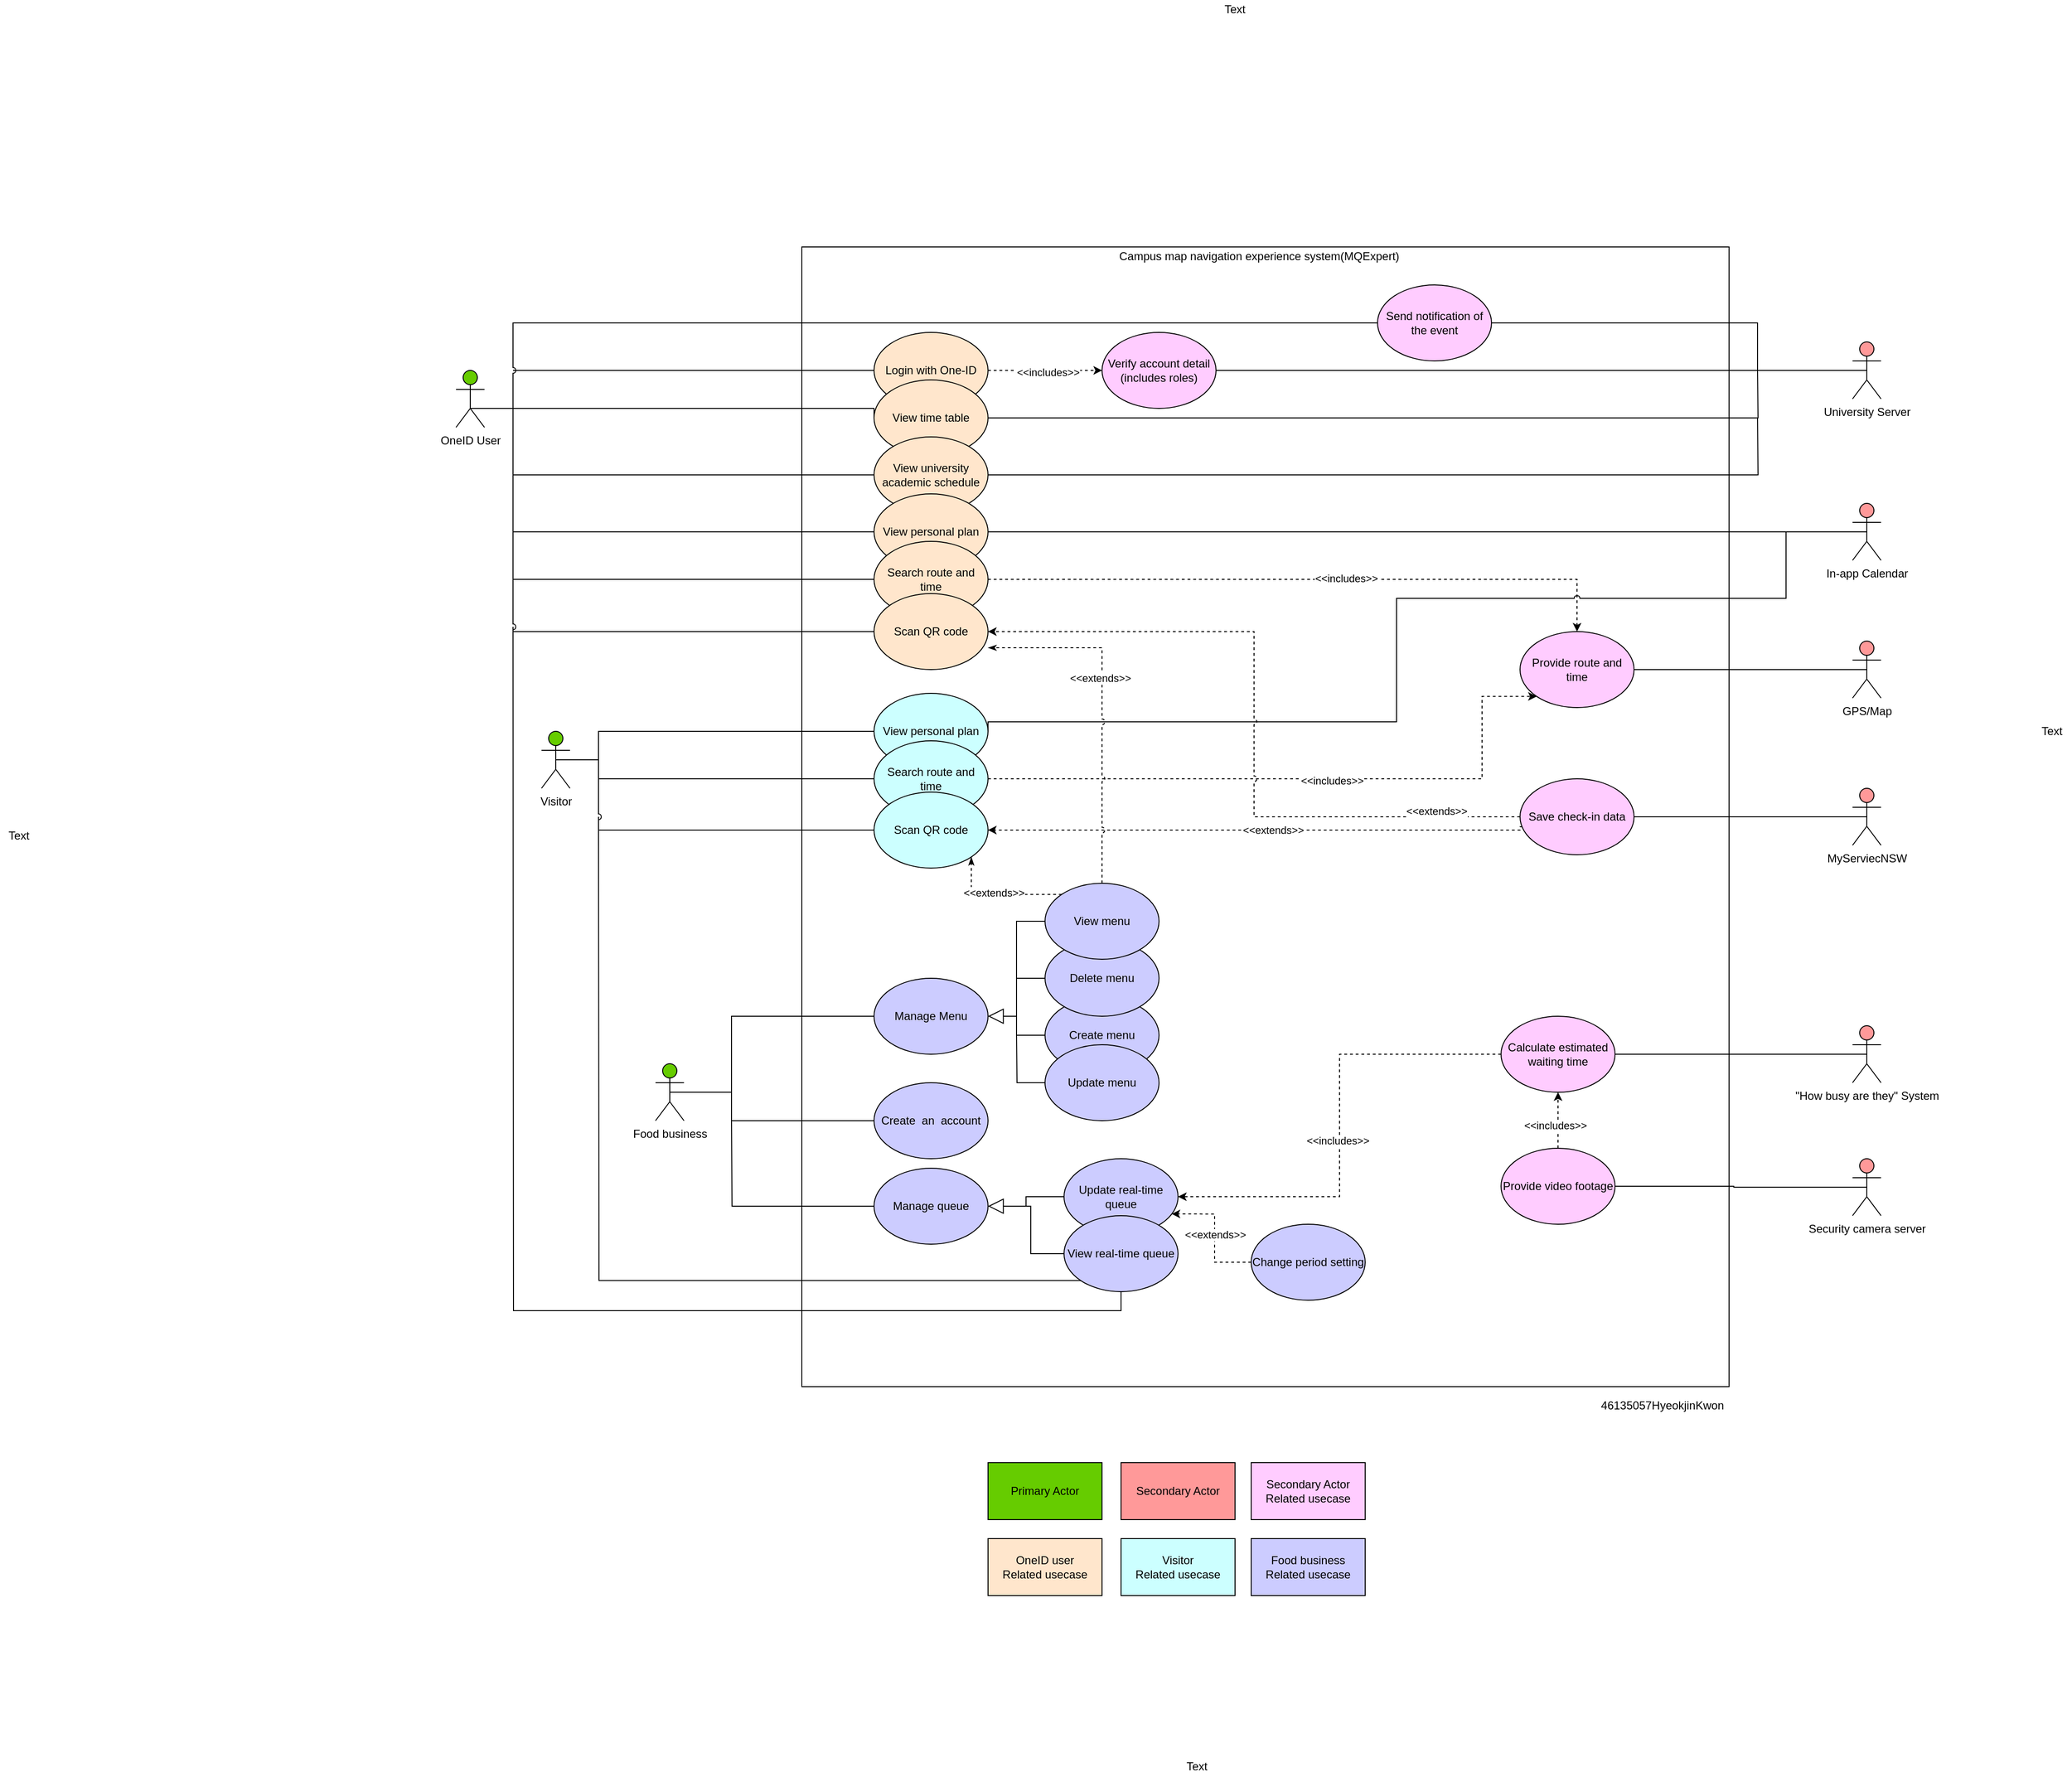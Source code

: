 <mxfile version="15.0.6"><diagram id="WQ2a1j77l08VUbZdlH-B" name="Page-1"><mxGraphModel dx="1415" dy="1641" grid="1" gridSize="10" guides="1" tooltips="1" connect="1" arrows="1" fold="1" page="1" pageScale="1" pageWidth="827" pageHeight="1169" math="0" shadow="0"><root><mxCell id="0"/><mxCell id="1" parent="0"/><mxCell id="nZtJ7hmRYfF_hrp7cozd-1" value="" style="rounded=0;whiteSpace=wrap;html=1;fillColor=none;" vertex="1" parent="1"><mxGeometry x="354" y="140" width="976" height="1200" as="geometry"/></mxCell><mxCell id="nZtJ7hmRYfF_hrp7cozd-2" value="Campus map navigation experience system(MQExpert)" style="text;html=1;align=center;verticalAlign=middle;resizable=0;points=[];autosize=1;strokeColor=none;fillColor=none;" vertex="1" parent="1"><mxGeometry x="680" y="140" width="310" height="20" as="geometry"/></mxCell><mxCell id="nZtJ7hmRYfF_hrp7cozd-62" style="edgeStyle=orthogonalEdgeStyle;rounded=0;jumpStyle=arc;orthogonalLoop=1;jettySize=auto;html=1;exitX=0.5;exitY=0.5;exitDx=0;exitDy=0;exitPerimeter=0;startArrow=none;startFill=0;endArrow=none;endFill=0;" edge="1" parent="1" source="nZtJ7hmRYfF_hrp7cozd-3"><mxGeometry relative="1" as="geometry"><mxPoint x="260" y="310" as="targetPoint"/><Array as="points"><mxPoint x="260" y="310"/></Array></mxGeometry></mxCell><mxCell id="nZtJ7hmRYfF_hrp7cozd-3" value="OneID User" style="shape=umlActor;verticalLabelPosition=bottom;verticalAlign=top;html=1;outlineConnect=0;fillColor=#66CC00;" vertex="1" parent="1"><mxGeometry x="-10" y="270" width="30" height="60" as="geometry"/></mxCell><mxCell id="nZtJ7hmRYfF_hrp7cozd-5" value="Visitor" style="shape=umlActor;verticalLabelPosition=bottom;verticalAlign=top;html=1;outlineConnect=0;fillColor=#66CC00;" vertex="1" parent="1"><mxGeometry x="80" y="650" width="30" height="60" as="geometry"/></mxCell><mxCell id="nZtJ7hmRYfF_hrp7cozd-10" value="University Server" style="shape=umlActor;verticalLabelPosition=bottom;verticalAlign=top;html=1;outlineConnect=0;fillColor=#FF9999;" vertex="1" parent="1"><mxGeometry x="1460" y="240" width="30" height="60" as="geometry"/></mxCell><mxCell id="nZtJ7hmRYfF_hrp7cozd-38" style="edgeStyle=orthogonalEdgeStyle;rounded=0;orthogonalLoop=1;jettySize=auto;html=1;exitX=1;exitY=0.5;exitDx=0;exitDy=0;entryX=0;entryY=0.5;entryDx=0;entryDy=0;endArrow=classic;endFill=1;dashed=1;" edge="1" parent="1" source="nZtJ7hmRYfF_hrp7cozd-11" target="nZtJ7hmRYfF_hrp7cozd-16"><mxGeometry relative="1" as="geometry"/></mxCell><mxCell id="nZtJ7hmRYfF_hrp7cozd-39" value="&amp;lt;&amp;lt;includes&amp;gt;&amp;gt;" style="edgeLabel;html=1;align=center;verticalAlign=middle;resizable=0;points=[];" vertex="1" connectable="0" parent="nZtJ7hmRYfF_hrp7cozd-38"><mxGeometry x="0.038" y="-2" relative="1" as="geometry"><mxPoint as="offset"/></mxGeometry></mxCell><mxCell id="nZtJ7hmRYfF_hrp7cozd-67" style="edgeStyle=orthogonalEdgeStyle;rounded=0;jumpStyle=arc;orthogonalLoop=1;jettySize=auto;html=1;exitX=0;exitY=0.5;exitDx=0;exitDy=0;startArrow=none;startFill=0;endArrow=none;endFill=0;" edge="1" parent="1" source="nZtJ7hmRYfF_hrp7cozd-11"><mxGeometry relative="1" as="geometry"><mxPoint x="50" y="270" as="targetPoint"/></mxGeometry></mxCell><mxCell id="nZtJ7hmRYfF_hrp7cozd-11" value="Login with One-ID" style="ellipse;whiteSpace=wrap;html=1;fillColor=#FFE6CC;" vertex="1" parent="1"><mxGeometry x="430" y="230" width="120" height="80" as="geometry"/></mxCell><mxCell id="nZtJ7hmRYfF_hrp7cozd-12" value="GPS/Map" style="shape=umlActor;verticalLabelPosition=bottom;verticalAlign=top;html=1;outlineConnect=0;fillColor=#FF9999;" vertex="1" parent="1"><mxGeometry x="1460" y="555" width="30" height="60" as="geometry"/></mxCell><mxCell id="nZtJ7hmRYfF_hrp7cozd-126" style="edgeStyle=orthogonalEdgeStyle;rounded=0;jumpStyle=arc;orthogonalLoop=1;jettySize=auto;html=1;exitX=0;exitY=0.5;exitDx=0;exitDy=0;startArrow=none;startFill=0;endArrow=none;endFill=0;endSize=14;strokeWidth=1;" edge="1" parent="1" source="nZtJ7hmRYfF_hrp7cozd-14"><mxGeometry relative="1" as="geometry"><mxPoint x="280" y="1030" as="targetPoint"/><Array as="points"><mxPoint x="280" y="1060"/></Array></mxGeometry></mxCell><mxCell id="nZtJ7hmRYfF_hrp7cozd-14" value="Create &amp;nbsp;an &amp;nbsp;account" style="ellipse;whiteSpace=wrap;html=1;fillColor=#CCCCFF;" vertex="1" parent="1"><mxGeometry x="430" y="1020" width="120" height="80" as="geometry"/></mxCell><mxCell id="nZtJ7hmRYfF_hrp7cozd-55" style="edgeStyle=orthogonalEdgeStyle;rounded=0;jumpStyle=arc;orthogonalLoop=1;jettySize=auto;html=1;startArrow=none;startFill=0;endArrow=none;endFill=0;exitX=0.5;exitY=0.5;exitDx=0;exitDy=0;exitPerimeter=0;" edge="1" parent="1" source="nZtJ7hmRYfF_hrp7cozd-15" target="nZtJ7hmRYfF_hrp7cozd-54"><mxGeometry relative="1" as="geometry"><mxPoint x="1470" y="430" as="sourcePoint"/><Array as="points"><mxPoint x="1430" y="440"/><mxPoint x="1430" y="440"/></Array></mxGeometry></mxCell><mxCell id="nZtJ7hmRYfF_hrp7cozd-15" value="In-app Calendar" style="shape=umlActor;verticalLabelPosition=bottom;verticalAlign=top;html=1;outlineConnect=0;fillColor=#FF9999;" vertex="1" parent="1"><mxGeometry x="1460" y="410" width="30" height="60" as="geometry"/></mxCell><mxCell id="nZtJ7hmRYfF_hrp7cozd-40" style="edgeStyle=orthogonalEdgeStyle;rounded=0;orthogonalLoop=1;jettySize=auto;html=1;exitX=1;exitY=0.5;exitDx=0;exitDy=0;endArrow=none;endFill=0;entryX=0.5;entryY=0.5;entryDx=0;entryDy=0;entryPerimeter=0;startArrow=none;startFill=0;jumpStyle=none;" edge="1" parent="1" source="nZtJ7hmRYfF_hrp7cozd-16" target="nZtJ7hmRYfF_hrp7cozd-10"><mxGeometry relative="1" as="geometry"><mxPoint x="1420" y="300" as="targetPoint"/><Array as="points"><mxPoint x="1430" y="270"/><mxPoint x="1430" y="270"/></Array></mxGeometry></mxCell><mxCell id="nZtJ7hmRYfF_hrp7cozd-16" value="Verify account detail (includes roles)" style="ellipse;whiteSpace=wrap;html=1;fillColor=#FFCCFF;" vertex="1" parent="1"><mxGeometry x="670" y="230" width="120" height="80" as="geometry"/></mxCell><mxCell id="nZtJ7hmRYfF_hrp7cozd-20" value="Security camera server&lt;br&gt;" style="shape=umlActor;verticalLabelPosition=bottom;verticalAlign=top;html=1;outlineConnect=0;fillColor=#FF9999;" vertex="1" parent="1"><mxGeometry x="1460" y="1100" width="30" height="60" as="geometry"/></mxCell><mxCell id="nZtJ7hmRYfF_hrp7cozd-21" value="&quot;How busy are they&quot; System" style="shape=umlActor;verticalLabelPosition=bottom;verticalAlign=top;html=1;outlineConnect=0;fillColor=#FF9999;" vertex="1" parent="1"><mxGeometry x="1460" y="960" width="30" height="60" as="geometry"/></mxCell><mxCell id="nZtJ7hmRYfF_hrp7cozd-43" style="edgeStyle=orthogonalEdgeStyle;rounded=0;orthogonalLoop=1;jettySize=auto;html=1;exitX=1;exitY=0.5;exitDx=0;exitDy=0;endArrow=none;endFill=0;jumpStyle=arc;" edge="1" parent="1" source="nZtJ7hmRYfF_hrp7cozd-22"><mxGeometry relative="1" as="geometry"><mxPoint x="1370" y="270" as="targetPoint"/><Array as="points"><mxPoint x="1360" y="220"/><mxPoint x="1360" y="270"/></Array></mxGeometry></mxCell><mxCell id="nZtJ7hmRYfF_hrp7cozd-61" style="edgeStyle=orthogonalEdgeStyle;rounded=0;jumpStyle=arc;orthogonalLoop=1;jettySize=auto;html=1;exitX=0;exitY=0.5;exitDx=0;exitDy=0;startArrow=none;startFill=0;endArrow=none;endFill=0;" edge="1" parent="1" source="nZtJ7hmRYfF_hrp7cozd-22"><mxGeometry relative="1" as="geometry"><mxPoint x="260" y="310" as="targetPoint"/><Array as="points"><mxPoint x="50" y="220"/><mxPoint x="50" y="310"/></Array></mxGeometry></mxCell><mxCell id="nZtJ7hmRYfF_hrp7cozd-22" value="Send notification of the event" style="ellipse;whiteSpace=wrap;html=1;fillColor=#FFCCFF;" vertex="1" parent="1"><mxGeometry x="960" y="180" width="120" height="80" as="geometry"/></mxCell><mxCell id="nZtJ7hmRYfF_hrp7cozd-26" style="edgeStyle=orthogonalEdgeStyle;rounded=0;orthogonalLoop=1;jettySize=auto;html=1;exitX=1;exitY=0.5;exitDx=0;exitDy=0;endArrow=none;endFill=0;entryX=0.5;entryY=0.5;entryDx=0;entryDy=0;entryPerimeter=0;" edge="1" parent="1" source="nZtJ7hmRYfF_hrp7cozd-25" target="nZtJ7hmRYfF_hrp7cozd-20"><mxGeometry relative="1" as="geometry"/></mxCell><mxCell id="nZtJ7hmRYfF_hrp7cozd-28" style="edgeStyle=orthogonalEdgeStyle;rounded=0;orthogonalLoop=1;jettySize=auto;html=1;exitX=0.5;exitY=0;exitDx=0;exitDy=0;entryX=0.5;entryY=1;entryDx=0;entryDy=0;endArrow=classic;endFill=1;dashed=1;" edge="1" parent="1" source="nZtJ7hmRYfF_hrp7cozd-25" target="nZtJ7hmRYfF_hrp7cozd-27"><mxGeometry relative="1" as="geometry"/></mxCell><mxCell id="nZtJ7hmRYfF_hrp7cozd-29" value="&amp;lt;&amp;lt;includes&amp;gt;&amp;gt;" style="edgeLabel;html=1;align=center;verticalAlign=middle;resizable=0;points=[];" vertex="1" connectable="0" parent="nZtJ7hmRYfF_hrp7cozd-28"><mxGeometry x="-0.181" y="3" relative="1" as="geometry"><mxPoint as="offset"/></mxGeometry></mxCell><mxCell id="nZtJ7hmRYfF_hrp7cozd-25" value="Provide video footage" style="ellipse;whiteSpace=wrap;html=1;fillColor=#FFCCFF;" vertex="1" parent="1"><mxGeometry x="1090" y="1089" width="120" height="80" as="geometry"/></mxCell><mxCell id="nZtJ7hmRYfF_hrp7cozd-30" style="edgeStyle=orthogonalEdgeStyle;rounded=0;orthogonalLoop=1;jettySize=auto;html=1;exitX=1;exitY=0.5;exitDx=0;exitDy=0;endArrow=none;endFill=0;entryX=0.5;entryY=0.5;entryDx=0;entryDy=0;entryPerimeter=0;" edge="1" parent="1" source="nZtJ7hmRYfF_hrp7cozd-27" target="nZtJ7hmRYfF_hrp7cozd-21"><mxGeometry relative="1" as="geometry"><Array as="points"><mxPoint x="1220" y="990"/></Array></mxGeometry></mxCell><mxCell id="nZtJ7hmRYfF_hrp7cozd-47" style="edgeStyle=orthogonalEdgeStyle;rounded=0;orthogonalLoop=1;jettySize=auto;html=1;exitX=0;exitY=0.5;exitDx=0;exitDy=0;entryX=1;entryY=0.5;entryDx=0;entryDy=0;endArrow=classic;endFill=1;dashed=1;" edge="1" parent="1" source="nZtJ7hmRYfF_hrp7cozd-27" target="nZtJ7hmRYfF_hrp7cozd-46"><mxGeometry relative="1" as="geometry"/></mxCell><mxCell id="nZtJ7hmRYfF_hrp7cozd-48" value="&amp;lt;&amp;lt;includes&amp;gt;&amp;gt;" style="edgeLabel;html=1;align=center;verticalAlign=middle;resizable=0;points=[];" vertex="1" connectable="0" parent="nZtJ7hmRYfF_hrp7cozd-47"><mxGeometry x="0.065" y="-2" relative="1" as="geometry"><mxPoint as="offset"/></mxGeometry></mxCell><mxCell id="nZtJ7hmRYfF_hrp7cozd-27" value="Calculate estimated waiting time" style="ellipse;whiteSpace=wrap;html=1;fillColor=#FFCCFF;" vertex="1" parent="1"><mxGeometry x="1090" y="950" width="120" height="80" as="geometry"/></mxCell><mxCell id="nZtJ7hmRYfF_hrp7cozd-31" value="Food business" style="shape=umlActor;verticalLabelPosition=bottom;verticalAlign=top;html=1;outlineConnect=0;fillColor=#66CC00;" vertex="1" parent="1"><mxGeometry x="200" y="1000" width="30" height="60" as="geometry"/></mxCell><mxCell id="nZtJ7hmRYfF_hrp7cozd-125" style="edgeStyle=orthogonalEdgeStyle;rounded=0;jumpStyle=arc;orthogonalLoop=1;jettySize=auto;html=1;exitX=0;exitY=0.5;exitDx=0;exitDy=0;entryX=0.5;entryY=0.5;entryDx=0;entryDy=0;entryPerimeter=0;startArrow=none;startFill=0;endArrow=none;endFill=0;endSize=14;strokeWidth=1;" edge="1" parent="1" source="nZtJ7hmRYfF_hrp7cozd-32" target="nZtJ7hmRYfF_hrp7cozd-31"><mxGeometry relative="1" as="geometry"><Array as="points"><mxPoint x="280" y="950"/><mxPoint x="280" y="1030"/></Array></mxGeometry></mxCell><mxCell id="nZtJ7hmRYfF_hrp7cozd-32" value="Manage Menu" style="ellipse;whiteSpace=wrap;html=1;fillColor=#CCCCFF;" vertex="1" parent="1"><mxGeometry x="430" y="910" width="120" height="80" as="geometry"/></mxCell><mxCell id="nZtJ7hmRYfF_hrp7cozd-66" style="edgeStyle=orthogonalEdgeStyle;rounded=0;jumpStyle=arc;orthogonalLoop=1;jettySize=auto;html=1;exitX=1;exitY=0.5;exitDx=0;exitDy=0;entryX=0.5;entryY=0.5;entryDx=0;entryDy=0;entryPerimeter=0;startArrow=none;startFill=0;endArrow=none;endFill=0;" edge="1" parent="1" source="nZtJ7hmRYfF_hrp7cozd-36" target="nZtJ7hmRYfF_hrp7cozd-12"><mxGeometry relative="1" as="geometry"/></mxCell><mxCell id="nZtJ7hmRYfF_hrp7cozd-36" value="Provide route and time" style="ellipse;whiteSpace=wrap;html=1;fillColor=#FFCCFF;" vertex="1" parent="1"><mxGeometry x="1110" y="545" width="120" height="80" as="geometry"/></mxCell><mxCell id="nZtJ7hmRYfF_hrp7cozd-113" style="edgeStyle=orthogonalEdgeStyle;rounded=0;jumpStyle=arc;orthogonalLoop=1;jettySize=auto;html=1;exitX=0;exitY=0.5;exitDx=0;exitDy=0;startArrow=none;startFill=0;endArrow=none;endFill=0;" edge="1" parent="1" source="nZtJ7hmRYfF_hrp7cozd-46"><mxGeometry relative="1" as="geometry"><mxPoint x="590" y="1150" as="targetPoint"/><Array as="points"><mxPoint x="590" y="1140"/></Array></mxGeometry></mxCell><mxCell id="nZtJ7hmRYfF_hrp7cozd-46" value="Update real-time queue" style="ellipse;whiteSpace=wrap;html=1;fillColor=#CCCCFF;" vertex="1" parent="1"><mxGeometry x="630" y="1100" width="120" height="80" as="geometry"/></mxCell><mxCell id="nZtJ7hmRYfF_hrp7cozd-68" style="edgeStyle=orthogonalEdgeStyle;rounded=0;jumpStyle=arc;orthogonalLoop=1;jettySize=auto;html=1;exitX=0;exitY=0.5;exitDx=0;exitDy=0;startArrow=none;startFill=0;endArrow=none;endFill=0;" edge="1" parent="1" source="nZtJ7hmRYfF_hrp7cozd-50"><mxGeometry relative="1" as="geometry"><mxPoint x="260.0" y="310" as="targetPoint"/><Array as="points"><mxPoint x="430" y="310"/></Array></mxGeometry></mxCell><mxCell id="nZtJ7hmRYfF_hrp7cozd-69" style="edgeStyle=orthogonalEdgeStyle;rounded=0;jumpStyle=arc;orthogonalLoop=1;jettySize=auto;html=1;exitX=1;exitY=0.5;exitDx=0;exitDy=0;startArrow=none;startFill=0;endArrow=none;endFill=0;" edge="1" parent="1" source="nZtJ7hmRYfF_hrp7cozd-50"><mxGeometry relative="1" as="geometry"><mxPoint x="1360" y="270" as="targetPoint"/></mxGeometry></mxCell><mxCell id="nZtJ7hmRYfF_hrp7cozd-50" value="View time table" style="ellipse;whiteSpace=wrap;html=1;fillColor=#FFE6CC;" vertex="1" parent="1"><mxGeometry x="430" y="280" width="120" height="80" as="geometry"/></mxCell><mxCell id="nZtJ7hmRYfF_hrp7cozd-70" style="edgeStyle=orthogonalEdgeStyle;rounded=0;jumpStyle=arc;orthogonalLoop=1;jettySize=auto;html=1;exitX=1;exitY=0.5;exitDx=0;exitDy=0;startArrow=none;startFill=0;endArrow=none;endFill=0;" edge="1" parent="1" source="nZtJ7hmRYfF_hrp7cozd-51"><mxGeometry relative="1" as="geometry"><mxPoint x="1360" y="320" as="targetPoint"/></mxGeometry></mxCell><mxCell id="nZtJ7hmRYfF_hrp7cozd-75" style="edgeStyle=orthogonalEdgeStyle;rounded=0;jumpStyle=arc;orthogonalLoop=1;jettySize=auto;html=1;exitX=0;exitY=0.5;exitDx=0;exitDy=0;startArrow=none;startFill=0;endArrow=none;endFill=0;" edge="1" parent="1" source="nZtJ7hmRYfF_hrp7cozd-51"><mxGeometry relative="1" as="geometry"><mxPoint x="260.0" y="310" as="targetPoint"/><Array as="points"><mxPoint x="50" y="380"/><mxPoint x="50" y="310"/></Array></mxGeometry></mxCell><mxCell id="nZtJ7hmRYfF_hrp7cozd-51" value="View university academic schedule" style="ellipse;whiteSpace=wrap;html=1;fillColor=#FFE6CC;" vertex="1" parent="1"><mxGeometry x="430" y="340" width="120" height="80" as="geometry"/></mxCell><mxCell id="nZtJ7hmRYfF_hrp7cozd-76" style="edgeStyle=orthogonalEdgeStyle;rounded=0;jumpStyle=arc;orthogonalLoop=1;jettySize=auto;html=1;exitX=0;exitY=0.5;exitDx=0;exitDy=0;startArrow=none;startFill=0;endArrow=none;endFill=0;" edge="1" parent="1" source="nZtJ7hmRYfF_hrp7cozd-54"><mxGeometry relative="1" as="geometry"><mxPoint x="260.0" y="380" as="targetPoint"/><Array as="points"><mxPoint x="50" y="440"/><mxPoint x="50" y="380"/></Array></mxGeometry></mxCell><mxCell id="nZtJ7hmRYfF_hrp7cozd-54" value="View personal plan" style="ellipse;whiteSpace=wrap;html=1;fillColor=#FFE6CC;" vertex="1" parent="1"><mxGeometry x="430" y="400" width="120" height="80" as="geometry"/></mxCell><mxCell id="nZtJ7hmRYfF_hrp7cozd-73" style="edgeStyle=orthogonalEdgeStyle;rounded=0;jumpStyle=arc;orthogonalLoop=1;jettySize=auto;html=1;exitX=1;exitY=0.5;exitDx=0;exitDy=0;startArrow=none;startFill=0;endArrow=classic;endFill=1;dashed=1;" edge="1" parent="1" source="nZtJ7hmRYfF_hrp7cozd-72" target="nZtJ7hmRYfF_hrp7cozd-36"><mxGeometry relative="1" as="geometry"/></mxCell><mxCell id="nZtJ7hmRYfF_hrp7cozd-74" value="&amp;lt;&amp;lt;includes&amp;gt;&amp;gt;" style="edgeLabel;html=1;align=center;verticalAlign=middle;resizable=0;points=[];" vertex="1" connectable="0" parent="nZtJ7hmRYfF_hrp7cozd-73"><mxGeometry x="0.115" y="1" relative="1" as="geometry"><mxPoint as="offset"/></mxGeometry></mxCell><mxCell id="nZtJ7hmRYfF_hrp7cozd-77" style="edgeStyle=orthogonalEdgeStyle;rounded=0;jumpStyle=arc;orthogonalLoop=1;jettySize=auto;html=1;exitX=0;exitY=0.5;exitDx=0;exitDy=0;startArrow=none;startFill=0;endArrow=none;endFill=0;" edge="1" parent="1" source="nZtJ7hmRYfF_hrp7cozd-72"><mxGeometry relative="1" as="geometry"><mxPoint x="260.0" y="440" as="targetPoint"/><Array as="points"><mxPoint x="50" y="490"/><mxPoint x="50" y="440"/></Array></mxGeometry></mxCell><mxCell id="nZtJ7hmRYfF_hrp7cozd-72" value="Search route and time" style="ellipse;whiteSpace=wrap;html=1;fillColor=#FFE6CC;" vertex="1" parent="1"><mxGeometry x="430" y="450" width="120" height="80" as="geometry"/></mxCell><mxCell id="nZtJ7hmRYfF_hrp7cozd-82" style="edgeStyle=orthogonalEdgeStyle;rounded=0;jumpStyle=arc;orthogonalLoop=1;jettySize=auto;html=1;exitX=1;exitY=0.5;exitDx=0;exitDy=0;startArrow=none;startFill=0;endArrow=none;endFill=0;" edge="1" parent="1" source="nZtJ7hmRYfF_hrp7cozd-78"><mxGeometry relative="1" as="geometry"><mxPoint x="1390" y="440" as="targetPoint"/><Array as="points"><mxPoint x="550" y="640"/><mxPoint x="980" y="640"/><mxPoint x="980" y="510"/><mxPoint x="1390" y="510"/></Array></mxGeometry></mxCell><mxCell id="nZtJ7hmRYfF_hrp7cozd-109" style="edgeStyle=orthogonalEdgeStyle;rounded=0;jumpStyle=arc;orthogonalLoop=1;jettySize=auto;html=1;exitX=0;exitY=0.5;exitDx=0;exitDy=0;entryX=0.5;entryY=0.5;entryDx=0;entryDy=0;entryPerimeter=0;startArrow=none;startFill=0;endArrow=none;endFill=0;" edge="1" parent="1" source="nZtJ7hmRYfF_hrp7cozd-78" target="nZtJ7hmRYfF_hrp7cozd-5"><mxGeometry relative="1" as="geometry"><Array as="points"><mxPoint x="140" y="650"/><mxPoint x="140" y="680"/></Array></mxGeometry></mxCell><mxCell id="nZtJ7hmRYfF_hrp7cozd-78" value="View personal plan" style="ellipse;whiteSpace=wrap;html=1;fillColor=#CCFFFF;" vertex="1" parent="1"><mxGeometry x="430" y="610" width="120" height="80" as="geometry"/></mxCell><mxCell id="nZtJ7hmRYfF_hrp7cozd-80" style="edgeStyle=orthogonalEdgeStyle;rounded=0;jumpStyle=arc;orthogonalLoop=1;jettySize=auto;html=1;exitX=1;exitY=0.5;exitDx=0;exitDy=0;entryX=0;entryY=1;entryDx=0;entryDy=0;startArrow=none;startFill=0;endArrow=classic;endFill=1;dashed=1;" edge="1" parent="1" source="nZtJ7hmRYfF_hrp7cozd-79" target="nZtJ7hmRYfF_hrp7cozd-36"><mxGeometry relative="1" as="geometry"><Array as="points"><mxPoint x="1070" y="700"/><mxPoint x="1070" y="613"/></Array></mxGeometry></mxCell><mxCell id="nZtJ7hmRYfF_hrp7cozd-81" value="&amp;lt;&amp;lt;includes&amp;gt;&amp;gt;" style="edgeLabel;html=1;align=center;verticalAlign=middle;resizable=0;points=[];" vertex="1" connectable="0" parent="nZtJ7hmRYfF_hrp7cozd-80"><mxGeometry x="0.09" y="-2" relative="1" as="geometry"><mxPoint as="offset"/></mxGeometry></mxCell><mxCell id="nZtJ7hmRYfF_hrp7cozd-110" style="edgeStyle=orthogonalEdgeStyle;rounded=0;jumpStyle=arc;orthogonalLoop=1;jettySize=auto;html=1;exitX=0;exitY=0.5;exitDx=0;exitDy=0;startArrow=none;startFill=0;endArrow=none;endFill=0;" edge="1" parent="1" source="nZtJ7hmRYfF_hrp7cozd-79"><mxGeometry relative="1" as="geometry"><mxPoint x="140" y="680" as="targetPoint"/><Array as="points"><mxPoint x="140" y="700"/></Array></mxGeometry></mxCell><mxCell id="nZtJ7hmRYfF_hrp7cozd-79" value="Search route and time" style="ellipse;whiteSpace=wrap;html=1;fillColor=#CCFFFF;" vertex="1" parent="1"><mxGeometry x="430" y="660" width="120" height="80" as="geometry"/></mxCell><mxCell id="nZtJ7hmRYfF_hrp7cozd-112" style="edgeStyle=orthogonalEdgeStyle;rounded=0;jumpStyle=arc;orthogonalLoop=1;jettySize=auto;html=1;exitX=0;exitY=0.5;exitDx=0;exitDy=0;entryX=1;entryY=0.5;entryDx=0;entryDy=0;startArrow=none;startFill=0;endArrow=block;endFill=0;endSize=14;" edge="1" parent="1" source="nZtJ7hmRYfF_hrp7cozd-89" target="nZtJ7hmRYfF_hrp7cozd-94"><mxGeometry relative="1" as="geometry"/></mxCell><mxCell id="nZtJ7hmRYfF_hrp7cozd-137" style="edgeStyle=orthogonalEdgeStyle;rounded=0;jumpStyle=arc;orthogonalLoop=1;jettySize=auto;html=1;exitX=0;exitY=1;exitDx=0;exitDy=0;startArrow=none;startFill=0;endArrow=none;endFill=0;endSize=6;strokeWidth=1;" edge="1" parent="1" source="nZtJ7hmRYfF_hrp7cozd-89"><mxGeometry relative="1" as="geometry"><mxPoint x="140" y="740" as="targetPoint"/></mxGeometry></mxCell><mxCell id="nZtJ7hmRYfF_hrp7cozd-138" style="edgeStyle=orthogonalEdgeStyle;rounded=0;jumpStyle=arc;orthogonalLoop=1;jettySize=auto;html=1;exitX=0.5;exitY=1;exitDx=0;exitDy=0;startArrow=none;startFill=0;endArrow=none;endFill=0;endSize=6;strokeWidth=1;" edge="1" parent="1" source="nZtJ7hmRYfF_hrp7cozd-89"><mxGeometry relative="1" as="geometry"><mxPoint x="50" y="540" as="targetPoint"/></mxGeometry></mxCell><mxCell id="nZtJ7hmRYfF_hrp7cozd-89" value="View real-time queue" style="ellipse;whiteSpace=wrap;html=1;fillColor=#CCCCFF;" vertex="1" parent="1"><mxGeometry x="630" y="1160" width="120" height="80" as="geometry"/></mxCell><mxCell id="nZtJ7hmRYfF_hrp7cozd-121" style="edgeStyle=orthogonalEdgeStyle;rounded=0;jumpStyle=arc;orthogonalLoop=1;jettySize=auto;html=1;exitX=0;exitY=0.5;exitDx=0;exitDy=0;startArrow=none;startFill=0;endArrow=none;endFill=0;endSize=14;strokeWidth=1;" edge="1" parent="1" source="nZtJ7hmRYfF_hrp7cozd-90"><mxGeometry relative="1" as="geometry"><mxPoint x="580" y="950" as="targetPoint"/></mxGeometry></mxCell><mxCell id="nZtJ7hmRYfF_hrp7cozd-90" value="Create menu" style="ellipse;whiteSpace=wrap;html=1;fillColor=#CCCCFF;" vertex="1" parent="1"><mxGeometry x="610" y="930" width="120" height="80" as="geometry"/></mxCell><mxCell id="nZtJ7hmRYfF_hrp7cozd-124" style="edgeStyle=orthogonalEdgeStyle;rounded=0;jumpStyle=arc;orthogonalLoop=1;jettySize=auto;html=1;exitX=0;exitY=0.5;exitDx=0;exitDy=0;startArrow=none;startFill=0;endArrow=none;endFill=0;endSize=14;strokeWidth=1;" edge="1" parent="1" source="nZtJ7hmRYfF_hrp7cozd-91"><mxGeometry relative="1" as="geometry"><mxPoint x="580" y="950" as="targetPoint"/><Array as="points"><mxPoint x="580" y="910"/></Array></mxGeometry></mxCell><mxCell id="nZtJ7hmRYfF_hrp7cozd-91" value="Delete menu" style="ellipse;whiteSpace=wrap;html=1;fillColor=#CCCCFF;" vertex="1" parent="1"><mxGeometry x="610" y="870" width="120" height="80" as="geometry"/></mxCell><mxCell id="nZtJ7hmRYfF_hrp7cozd-127" style="edgeStyle=orthogonalEdgeStyle;rounded=0;jumpStyle=arc;orthogonalLoop=1;jettySize=auto;html=1;exitX=0;exitY=0.5;exitDx=0;exitDy=0;startArrow=none;startFill=0;endArrow=none;endFill=0;endSize=14;strokeWidth=1;" edge="1" parent="1" source="nZtJ7hmRYfF_hrp7cozd-94"><mxGeometry relative="1" as="geometry"><mxPoint x="280" y="1060" as="targetPoint"/></mxGeometry></mxCell><mxCell id="nZtJ7hmRYfF_hrp7cozd-94" value="Manage queue" style="ellipse;whiteSpace=wrap;html=1;fillColor=#CCCCFF;" vertex="1" parent="1"><mxGeometry x="430" y="1110" width="120" height="80" as="geometry"/></mxCell><mxCell id="nZtJ7hmRYfF_hrp7cozd-133" style="edgeStyle=orthogonalEdgeStyle;rounded=0;jumpStyle=arc;orthogonalLoop=1;jettySize=auto;html=1;exitX=0;exitY=0.5;exitDx=0;exitDy=0;startArrow=none;startFill=0;endArrow=none;endFill=0;endSize=6;strokeWidth=1;" edge="1" parent="1" source="nZtJ7hmRYfF_hrp7cozd-96"><mxGeometry relative="1" as="geometry"><mxPoint x="260" y="490" as="targetPoint"/><Array as="points"><mxPoint x="50" y="545"/><mxPoint x="50" y="490"/></Array></mxGeometry></mxCell><mxCell id="nZtJ7hmRYfF_hrp7cozd-96" value="Scan QR code" style="ellipse;whiteSpace=wrap;html=1;fillColor=#FFE6CC;" vertex="1" parent="1"><mxGeometry x="430" y="505" width="120" height="80" as="geometry"/></mxCell><mxCell id="nZtJ7hmRYfF_hrp7cozd-111" style="edgeStyle=orthogonalEdgeStyle;rounded=0;jumpStyle=arc;orthogonalLoop=1;jettySize=auto;html=1;exitX=0;exitY=0.5;exitDx=0;exitDy=0;startArrow=none;startFill=0;endArrow=none;endFill=0;" edge="1" parent="1" source="nZtJ7hmRYfF_hrp7cozd-97"><mxGeometry relative="1" as="geometry"><mxPoint x="140" y="700" as="targetPoint"/><Array as="points"><mxPoint x="140" y="754"/><mxPoint x="140" y="700"/></Array></mxGeometry></mxCell><mxCell id="nZtJ7hmRYfF_hrp7cozd-97" value="Scan QR code" style="ellipse;whiteSpace=wrap;html=1;fillColor=#CCFFFF;" vertex="1" parent="1"><mxGeometry x="430" y="714" width="120" height="80" as="geometry"/></mxCell><mxCell id="nZtJ7hmRYfF_hrp7cozd-105" style="edgeStyle=orthogonalEdgeStyle;rounded=0;jumpStyle=arc;orthogonalLoop=1;jettySize=auto;html=1;exitX=0.024;exitY=0.631;exitDx=0;exitDy=0;entryX=1;entryY=0.5;entryDx=0;entryDy=0;startArrow=none;startFill=0;endArrow=classic;endFill=1;dashed=1;exitPerimeter=0;" edge="1" parent="1" source="nZtJ7hmRYfF_hrp7cozd-101" target="nZtJ7hmRYfF_hrp7cozd-97"><mxGeometry relative="1" as="geometry"><Array as="points"><mxPoint x="1110" y="751"/><mxPoint x="1110" y="754"/></Array></mxGeometry></mxCell><mxCell id="nZtJ7hmRYfF_hrp7cozd-106" value="&amp;lt;&amp;lt;extends&amp;gt;&amp;gt;" style="edgeLabel;html=1;align=center;verticalAlign=middle;resizable=0;points=[];" vertex="1" connectable="0" parent="nZtJ7hmRYfF_hrp7cozd-105"><mxGeometry x="-0.059" relative="1" as="geometry"><mxPoint as="offset"/></mxGeometry></mxCell><mxCell id="nZtJ7hmRYfF_hrp7cozd-107" style="edgeStyle=orthogonalEdgeStyle;rounded=0;jumpStyle=arc;orthogonalLoop=1;jettySize=auto;html=1;exitX=0;exitY=0.5;exitDx=0;exitDy=0;entryX=1;entryY=0.5;entryDx=0;entryDy=0;dashed=1;startArrow=none;startFill=0;endArrow=classic;endFill=1;" edge="1" parent="1" source="nZtJ7hmRYfF_hrp7cozd-101" target="nZtJ7hmRYfF_hrp7cozd-96"><mxGeometry relative="1" as="geometry"/></mxCell><mxCell id="nZtJ7hmRYfF_hrp7cozd-108" value="&amp;lt;&amp;lt;extends&amp;gt;&amp;gt;" style="edgeLabel;html=1;align=center;verticalAlign=middle;resizable=0;points=[];" vertex="1" connectable="0" parent="nZtJ7hmRYfF_hrp7cozd-107"><mxGeometry x="-0.767" y="-6" relative="1" as="geometry"><mxPoint as="offset"/></mxGeometry></mxCell><mxCell id="nZtJ7hmRYfF_hrp7cozd-101" value="Save check-in data" style="ellipse;whiteSpace=wrap;html=1;fillColor=#FFCCFF;" vertex="1" parent="1"><mxGeometry x="1110" y="700" width="120" height="80" as="geometry"/></mxCell><mxCell id="nZtJ7hmRYfF_hrp7cozd-103" style="edgeStyle=orthogonalEdgeStyle;rounded=0;jumpStyle=arc;orthogonalLoop=1;jettySize=auto;html=1;exitX=0.5;exitY=0.5;exitDx=0;exitDy=0;exitPerimeter=0;entryX=1;entryY=0.5;entryDx=0;entryDy=0;startArrow=none;startFill=0;endArrow=none;endFill=0;" edge="1" parent="1" source="nZtJ7hmRYfF_hrp7cozd-102" target="nZtJ7hmRYfF_hrp7cozd-101"><mxGeometry relative="1" as="geometry"/></mxCell><mxCell id="nZtJ7hmRYfF_hrp7cozd-102" value="MyServiecNSW" style="shape=umlActor;verticalLabelPosition=bottom;verticalAlign=top;html=1;outlineConnect=0;fillColor=#FF9999;" vertex="1" parent="1"><mxGeometry x="1460" y="710" width="30" height="60" as="geometry"/></mxCell><mxCell id="nZtJ7hmRYfF_hrp7cozd-123" style="edgeStyle=orthogonalEdgeStyle;rounded=0;jumpStyle=arc;orthogonalLoop=1;jettySize=auto;html=1;exitX=0;exitY=0.5;exitDx=0;exitDy=0;startArrow=none;startFill=0;endArrow=none;endFill=0;endSize=14;strokeWidth=1;" edge="1" parent="1" source="nZtJ7hmRYfF_hrp7cozd-114"><mxGeometry relative="1" as="geometry"><mxPoint x="580" y="970" as="targetPoint"/></mxGeometry></mxCell><mxCell id="nZtJ7hmRYfF_hrp7cozd-114" value="Update menu" style="ellipse;whiteSpace=wrap;html=1;fillColor=#CCCCFF;" vertex="1" parent="1"><mxGeometry x="610" y="980" width="120" height="80" as="geometry"/></mxCell><mxCell id="nZtJ7hmRYfF_hrp7cozd-118" style="edgeStyle=orthogonalEdgeStyle;rounded=0;jumpStyle=arc;orthogonalLoop=1;jettySize=auto;html=1;exitX=0;exitY=0.5;exitDx=0;exitDy=0;entryX=1;entryY=0.5;entryDx=0;entryDy=0;startArrow=none;startFill=0;endArrow=block;endFill=0;endSize=14;strokeWidth=1;" edge="1" parent="1" source="nZtJ7hmRYfF_hrp7cozd-115" target="nZtJ7hmRYfF_hrp7cozd-32"><mxGeometry relative="1" as="geometry"><Array as="points"><mxPoint x="580" y="850"/><mxPoint x="580" y="950"/></Array></mxGeometry></mxCell><mxCell id="nZtJ7hmRYfF_hrp7cozd-128" style="edgeStyle=orthogonalEdgeStyle;rounded=0;jumpStyle=arc;orthogonalLoop=1;jettySize=auto;html=1;exitX=0;exitY=0;exitDx=0;exitDy=0;entryX=1;entryY=1;entryDx=0;entryDy=0;startArrow=none;startFill=0;endArrow=classicThin;endFill=1;endSize=6;strokeWidth=1;dashed=1;" edge="1" parent="1" source="nZtJ7hmRYfF_hrp7cozd-115" target="nZtJ7hmRYfF_hrp7cozd-97"><mxGeometry relative="1" as="geometry"/></mxCell><mxCell id="nZtJ7hmRYfF_hrp7cozd-129" value="&amp;lt;&amp;lt;extends&amp;gt;&amp;gt;" style="edgeLabel;html=1;align=center;verticalAlign=middle;resizable=0;points=[];" vertex="1" connectable="0" parent="nZtJ7hmRYfF_hrp7cozd-128"><mxGeometry x="0.063" y="-2" relative="1" as="geometry"><mxPoint as="offset"/></mxGeometry></mxCell><mxCell id="nZtJ7hmRYfF_hrp7cozd-130" style="edgeStyle=orthogonalEdgeStyle;rounded=0;jumpStyle=arc;orthogonalLoop=1;jettySize=auto;html=1;exitX=0.5;exitY=0;exitDx=0;exitDy=0;entryX=1;entryY=0.713;entryDx=0;entryDy=0;entryPerimeter=0;dashed=1;startArrow=none;startFill=0;endArrow=classicThin;endFill=1;endSize=6;strokeWidth=1;" edge="1" parent="1" source="nZtJ7hmRYfF_hrp7cozd-115" target="nZtJ7hmRYfF_hrp7cozd-96"><mxGeometry relative="1" as="geometry"/></mxCell><mxCell id="nZtJ7hmRYfF_hrp7cozd-131" value="&amp;lt;&amp;lt;extends&amp;gt;&amp;gt;" style="edgeLabel;html=1;align=center;verticalAlign=middle;resizable=0;points=[];" vertex="1" connectable="0" parent="nZtJ7hmRYfF_hrp7cozd-130"><mxGeometry x="0.174" y="2" relative="1" as="geometry"><mxPoint as="offset"/></mxGeometry></mxCell><mxCell id="nZtJ7hmRYfF_hrp7cozd-115" value="View menu" style="ellipse;whiteSpace=wrap;html=1;fillColor=#CCCCFF;" vertex="1" parent="1"><mxGeometry x="610" y="810" width="120" height="80" as="geometry"/></mxCell><mxCell id="nZtJ7hmRYfF_hrp7cozd-139" value="Text" style="text;html=1;strokeColor=none;fillColor=none;align=center;verticalAlign=middle;whiteSpace=wrap;rounded=0;" vertex="1" parent="1"><mxGeometry x="790" y="-120" width="40" height="20" as="geometry"/></mxCell><mxCell id="nZtJ7hmRYfF_hrp7cozd-140" value="Text" style="text;html=1;strokeColor=none;fillColor=none;align=center;verticalAlign=middle;whiteSpace=wrap;rounded=0;" vertex="1" parent="1"><mxGeometry x="-490" y="750" width="40" height="20" as="geometry"/></mxCell><mxCell id="nZtJ7hmRYfF_hrp7cozd-141" value="Text" style="text;html=1;strokeColor=none;fillColor=none;align=center;verticalAlign=middle;whiteSpace=wrap;rounded=0;" vertex="1" parent="1"><mxGeometry x="1650" y="640" width="40" height="20" as="geometry"/></mxCell><mxCell id="nZtJ7hmRYfF_hrp7cozd-142" value="46135057HyeokjinKwon&lt;br&gt;" style="text;html=1;strokeColor=none;fillColor=none;align=center;verticalAlign=middle;whiteSpace=wrap;rounded=0;" vertex="1" parent="1"><mxGeometry x="1210" y="1350" width="100" height="20" as="geometry"/></mxCell><mxCell id="nZtJ7hmRYfF_hrp7cozd-144" value="Primary Actor" style="rounded=0;whiteSpace=wrap;html=1;fillColor=#66cc00;" vertex="1" parent="1"><mxGeometry x="550" y="1420" width="120" height="60" as="geometry"/></mxCell><mxCell id="nZtJ7hmRYfF_hrp7cozd-145" value="Secondary Actor" style="rounded=0;whiteSpace=wrap;html=1;fillColor=#ff9999;" vertex="1" parent="1"><mxGeometry x="690" y="1420" width="120" height="60" as="geometry"/></mxCell><mxCell id="nZtJ7hmRYfF_hrp7cozd-146" value="Secondary Actor&lt;br&gt;Related usecase" style="rounded=0;whiteSpace=wrap;html=1;fillColor=#FFccff;" vertex="1" parent="1"><mxGeometry x="827" y="1420" width="120" height="60" as="geometry"/></mxCell><mxCell id="nZtJ7hmRYfF_hrp7cozd-147" value="Food business&lt;br&gt;Related usecase" style="rounded=0;whiteSpace=wrap;html=1;fillColor=#CCCCFF;" vertex="1" parent="1"><mxGeometry x="827" y="1500" width="120" height="60" as="geometry"/></mxCell><mxCell id="nZtJ7hmRYfF_hrp7cozd-148" value="OneID user &lt;br&gt;Related usecase" style="rounded=0;whiteSpace=wrap;html=1;fillColor=#FFE6CC;" vertex="1" parent="1"><mxGeometry x="550" y="1500" width="120" height="60" as="geometry"/></mxCell><mxCell id="nZtJ7hmRYfF_hrp7cozd-149" value="Visitor&lt;br&gt;Related usecase" style="rounded=0;whiteSpace=wrap;html=1;fillColor=#CCFFFF;" vertex="1" parent="1"><mxGeometry x="690" y="1500" width="120" height="60" as="geometry"/></mxCell><mxCell id="nZtJ7hmRYfF_hrp7cozd-150" value="Text" style="text;html=1;strokeColor=none;fillColor=none;align=center;verticalAlign=middle;whiteSpace=wrap;rounded=0;" vertex="1" parent="1"><mxGeometry x="750" y="1730" width="40" height="20" as="geometry"/></mxCell><mxCell id="nZtJ7hmRYfF_hrp7cozd-152" value="&amp;lt;&amp;lt;extends&amp;gt;&amp;gt;" style="edgeStyle=orthogonalEdgeStyle;rounded=0;jumpStyle=arc;orthogonalLoop=1;jettySize=auto;html=1;exitX=0;exitY=0.5;exitDx=0;exitDy=0;entryX=0.944;entryY=0.727;entryDx=0;entryDy=0;entryPerimeter=0;startArrow=none;startFill=0;endArrow=classic;endFill=1;endSize=6;strokeWidth=1;dashed=1;" edge="1" parent="1" source="nZtJ7hmRYfF_hrp7cozd-151" target="nZtJ7hmRYfF_hrp7cozd-46"><mxGeometry relative="1" as="geometry"/></mxCell><mxCell id="nZtJ7hmRYfF_hrp7cozd-151" value="Change period setting" style="ellipse;whiteSpace=wrap;html=1;fillColor=#CCCCFF;" vertex="1" parent="1"><mxGeometry x="827" y="1169" width="120" height="80" as="geometry"/></mxCell></root></mxGraphModel></diagram></mxfile>